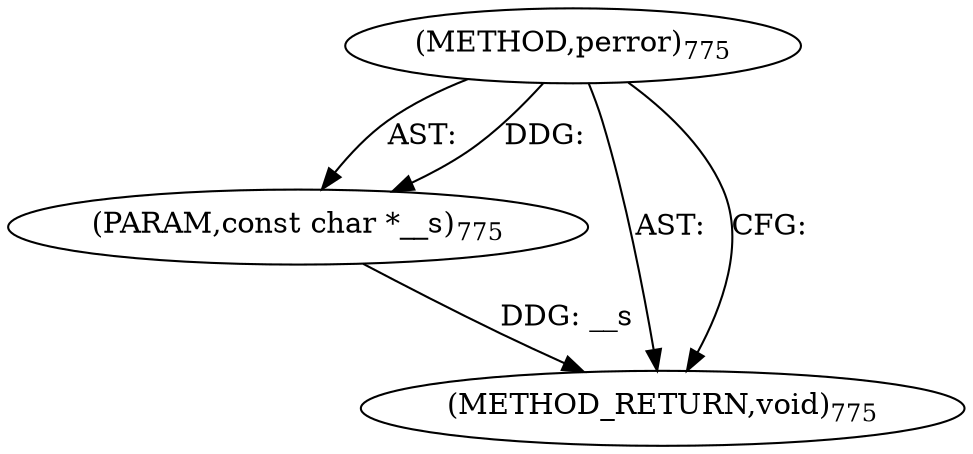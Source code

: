 digraph "perror" {  
"2659" [label = <(METHOD,perror)<SUB>775</SUB>> ]
"2660" [label = <(PARAM,const char *__s)<SUB>775</SUB>> ]
"2661" [label = <(METHOD_RETURN,void)<SUB>775</SUB>> ]
  "2659" -> "2660"  [ label = "AST: "] 
  "2659" -> "2661"  [ label = "AST: "] 
  "2659" -> "2661"  [ label = "CFG: "] 
  "2660" -> "2661"  [ label = "DDG: __s"] 
  "2659" -> "2660"  [ label = "DDG: "] 
}
